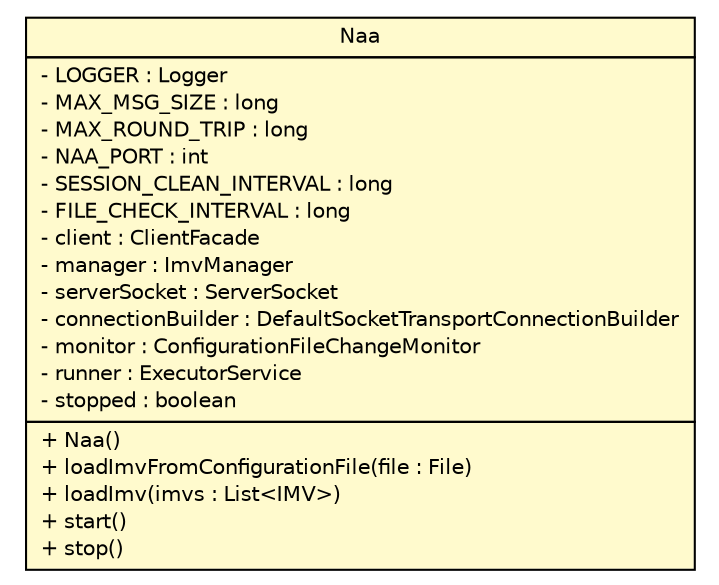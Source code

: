 #!/usr/local/bin/dot
#
# Class diagram 
# Generated by UMLGraph version R5_6 (http://www.umlgraph.org/)
#

digraph G {
	edge [fontname="Helvetica",fontsize=10,labelfontname="Helvetica",labelfontsize=10];
	node [fontname="Helvetica",fontsize=10,shape=plaintext];
	nodesep=0.25;
	ranksep=0.5;
	// de.hsbremen.tc.tnc.examples.naa.Naa
	c5 [label=<<table title="de.hsbremen.tc.tnc.examples.naa.Naa" border="0" cellborder="1" cellspacing="0" cellpadding="2" port="p" bgcolor="lemonChiffon" href="./Naa.html">
		<tr><td><table border="0" cellspacing="0" cellpadding="1">
<tr><td align="center" balign="center"> Naa </td></tr>
		</table></td></tr>
		<tr><td><table border="0" cellspacing="0" cellpadding="1">
<tr><td align="left" balign="left"> - LOGGER : Logger </td></tr>
<tr><td align="left" balign="left"> - MAX_MSG_SIZE : long </td></tr>
<tr><td align="left" balign="left"> - MAX_ROUND_TRIP : long </td></tr>
<tr><td align="left" balign="left"> - NAA_PORT : int </td></tr>
<tr><td align="left" balign="left"> - SESSION_CLEAN_INTERVAL : long </td></tr>
<tr><td align="left" balign="left"> - FILE_CHECK_INTERVAL : long </td></tr>
<tr><td align="left" balign="left"> - client : ClientFacade </td></tr>
<tr><td align="left" balign="left"> - manager : ImvManager </td></tr>
<tr><td align="left" balign="left"> - serverSocket : ServerSocket </td></tr>
<tr><td align="left" balign="left"> - connectionBuilder : DefaultSocketTransportConnectionBuilder </td></tr>
<tr><td align="left" balign="left"> - monitor : ConfigurationFileChangeMonitor </td></tr>
<tr><td align="left" balign="left"> - runner : ExecutorService </td></tr>
<tr><td align="left" balign="left"> - stopped : boolean </td></tr>
		</table></td></tr>
		<tr><td><table border="0" cellspacing="0" cellpadding="1">
<tr><td align="left" balign="left"> + Naa() </td></tr>
<tr><td align="left" balign="left"> + loadImvFromConfigurationFile(file : File) </td></tr>
<tr><td align="left" balign="left"> + loadImv(imvs : List&lt;IMV&gt;) </td></tr>
<tr><td align="left" balign="left"> + start() </td></tr>
<tr><td align="left" balign="left"> + stop() </td></tr>
		</table></td></tr>
		</table>>, URL="./Naa.html", fontname="Helvetica", fontcolor="black", fontsize=10.0];
}

